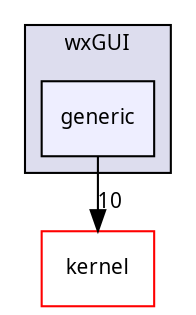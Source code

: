 digraph "src/wxGUI/generic" {
  compound=true
  node [ fontsize="10", fontname="Sans"];
  edge [ labelfontsize="10", labelfontname="Sans"];
  subgraph clusterdir_eaae7e9da1b31c6b329e928d72e0e61a {
    graph [ bgcolor="#ddddee", pencolor="black", label="wxGUI" fontname="Sans", fontsize="10", URL="dir_eaae7e9da1b31c6b329e928d72e0e61a.html"]
  dir_6feab0a044d0e418755c87751896293d [shape=box, label="generic", style="filled", fillcolor="#eeeeff", pencolor="black", URL="dir_6feab0a044d0e418755c87751896293d.html"];
  }
  dir_cbd7f246bdf7dc0a50281a272327e6ed [shape=box label="kernel" fillcolor="white" style="filled" color="red" URL="dir_cbd7f246bdf7dc0a50281a272327e6ed.html"];
  dir_6feab0a044d0e418755c87751896293d->dir_cbd7f246bdf7dc0a50281a272327e6ed [headlabel="10", labeldistance=1.5 headhref="dir_000018_000002.html"];
}
